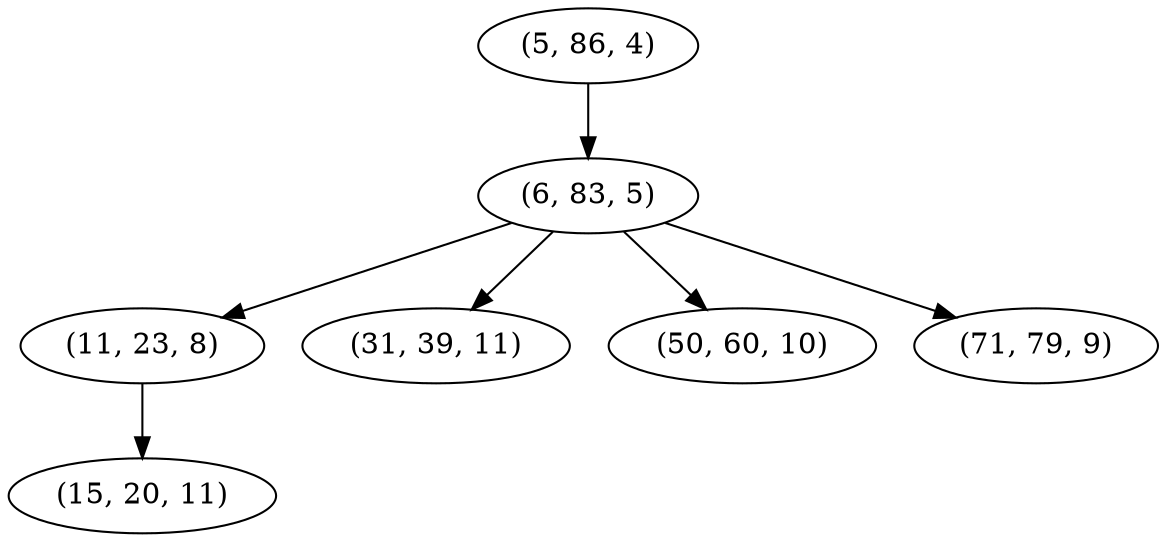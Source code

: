 digraph tree {
    "(5, 86, 4)";
    "(6, 83, 5)";
    "(11, 23, 8)";
    "(15, 20, 11)";
    "(31, 39, 11)";
    "(50, 60, 10)";
    "(71, 79, 9)";
    "(5, 86, 4)" -> "(6, 83, 5)";
    "(6, 83, 5)" -> "(11, 23, 8)";
    "(6, 83, 5)" -> "(31, 39, 11)";
    "(6, 83, 5)" -> "(50, 60, 10)";
    "(6, 83, 5)" -> "(71, 79, 9)";
    "(11, 23, 8)" -> "(15, 20, 11)";
}
